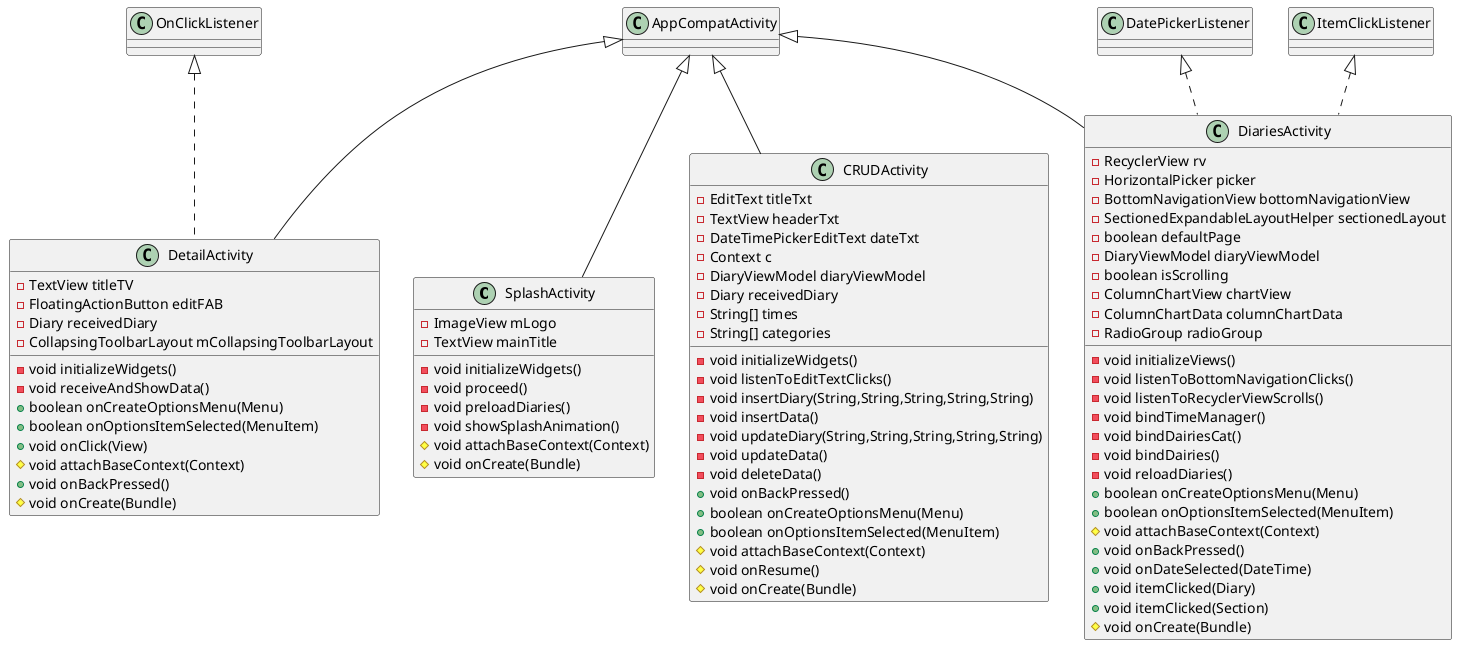 @startuml
class SplashActivity {
- ImageView mLogo
- TextView mainTitle
- void initializeWidgets()
- void proceed()
- void preloadDiaries()
- void showSplashAnimation()
# void attachBaseContext(Context)
# void onCreate(Bundle)
}
class DetailActivity {
- TextView titleTV
- FloatingActionButton editFAB
- Diary receivedDiary
- CollapsingToolbarLayout mCollapsingToolbarLayout
- void initializeWidgets()
- void receiveAndShowData()
+ boolean onCreateOptionsMenu(Menu)
+ boolean onOptionsItemSelected(MenuItem)
+ void onClick(View)
# void attachBaseContext(Context)
+ void onBackPressed()
# void onCreate(Bundle)
}
class DiariesActivity {
- RecyclerView rv
- HorizontalPicker picker
- BottomNavigationView bottomNavigationView
- SectionedExpandableLayoutHelper sectionedLayout
- boolean defaultPage
- DiaryViewModel diaryViewModel
- boolean isScrolling
- ColumnChartView chartView
- ColumnChartData columnChartData
- RadioGroup radioGroup
- void initializeViews()
- void listenToBottomNavigationClicks()
- void listenToRecyclerViewScrolls()
- void bindTimeManager()
- void bindDairiesCat()
- void bindDairies()
- void reloadDiaries()
+ boolean onCreateOptionsMenu(Menu)
+ boolean onOptionsItemSelected(MenuItem)
# void attachBaseContext(Context)
+ void onBackPressed()
+ void onDateSelected(DateTime)
+ void itemClicked(Diary)
+ void itemClicked(Section)
# void onCreate(Bundle)
}
class CRUDActivity {
- EditText titleTxt
- TextView headerTxt
- DateTimePickerEditText dateTxt
- Context c
- DiaryViewModel diaryViewModel
- Diary receivedDiary
- String[] times
- String[] categories
- void initializeWidgets()
- void listenToEditTextClicks()
- void insertDiary(String,String,String,String,String)
- void insertData()
- void updateDiary(String,String,String,String,String)
- void updateData()
- void deleteData()
+ void onBackPressed()
+ boolean onCreateOptionsMenu(Menu)
+ boolean onOptionsItemSelected(MenuItem)
# void attachBaseContext(Context)
# void onResume()
# void onCreate(Bundle)
}


AppCompatActivity <|-- SplashActivity
OnClickListener <|.. DetailActivity
AppCompatActivity <|-- DetailActivity
DatePickerListener <|.. DiariesActivity
ItemClickListener <|.. DiariesActivity
AppCompatActivity <|-- DiariesActivity
AppCompatActivity <|-- CRUDActivity
@enduml